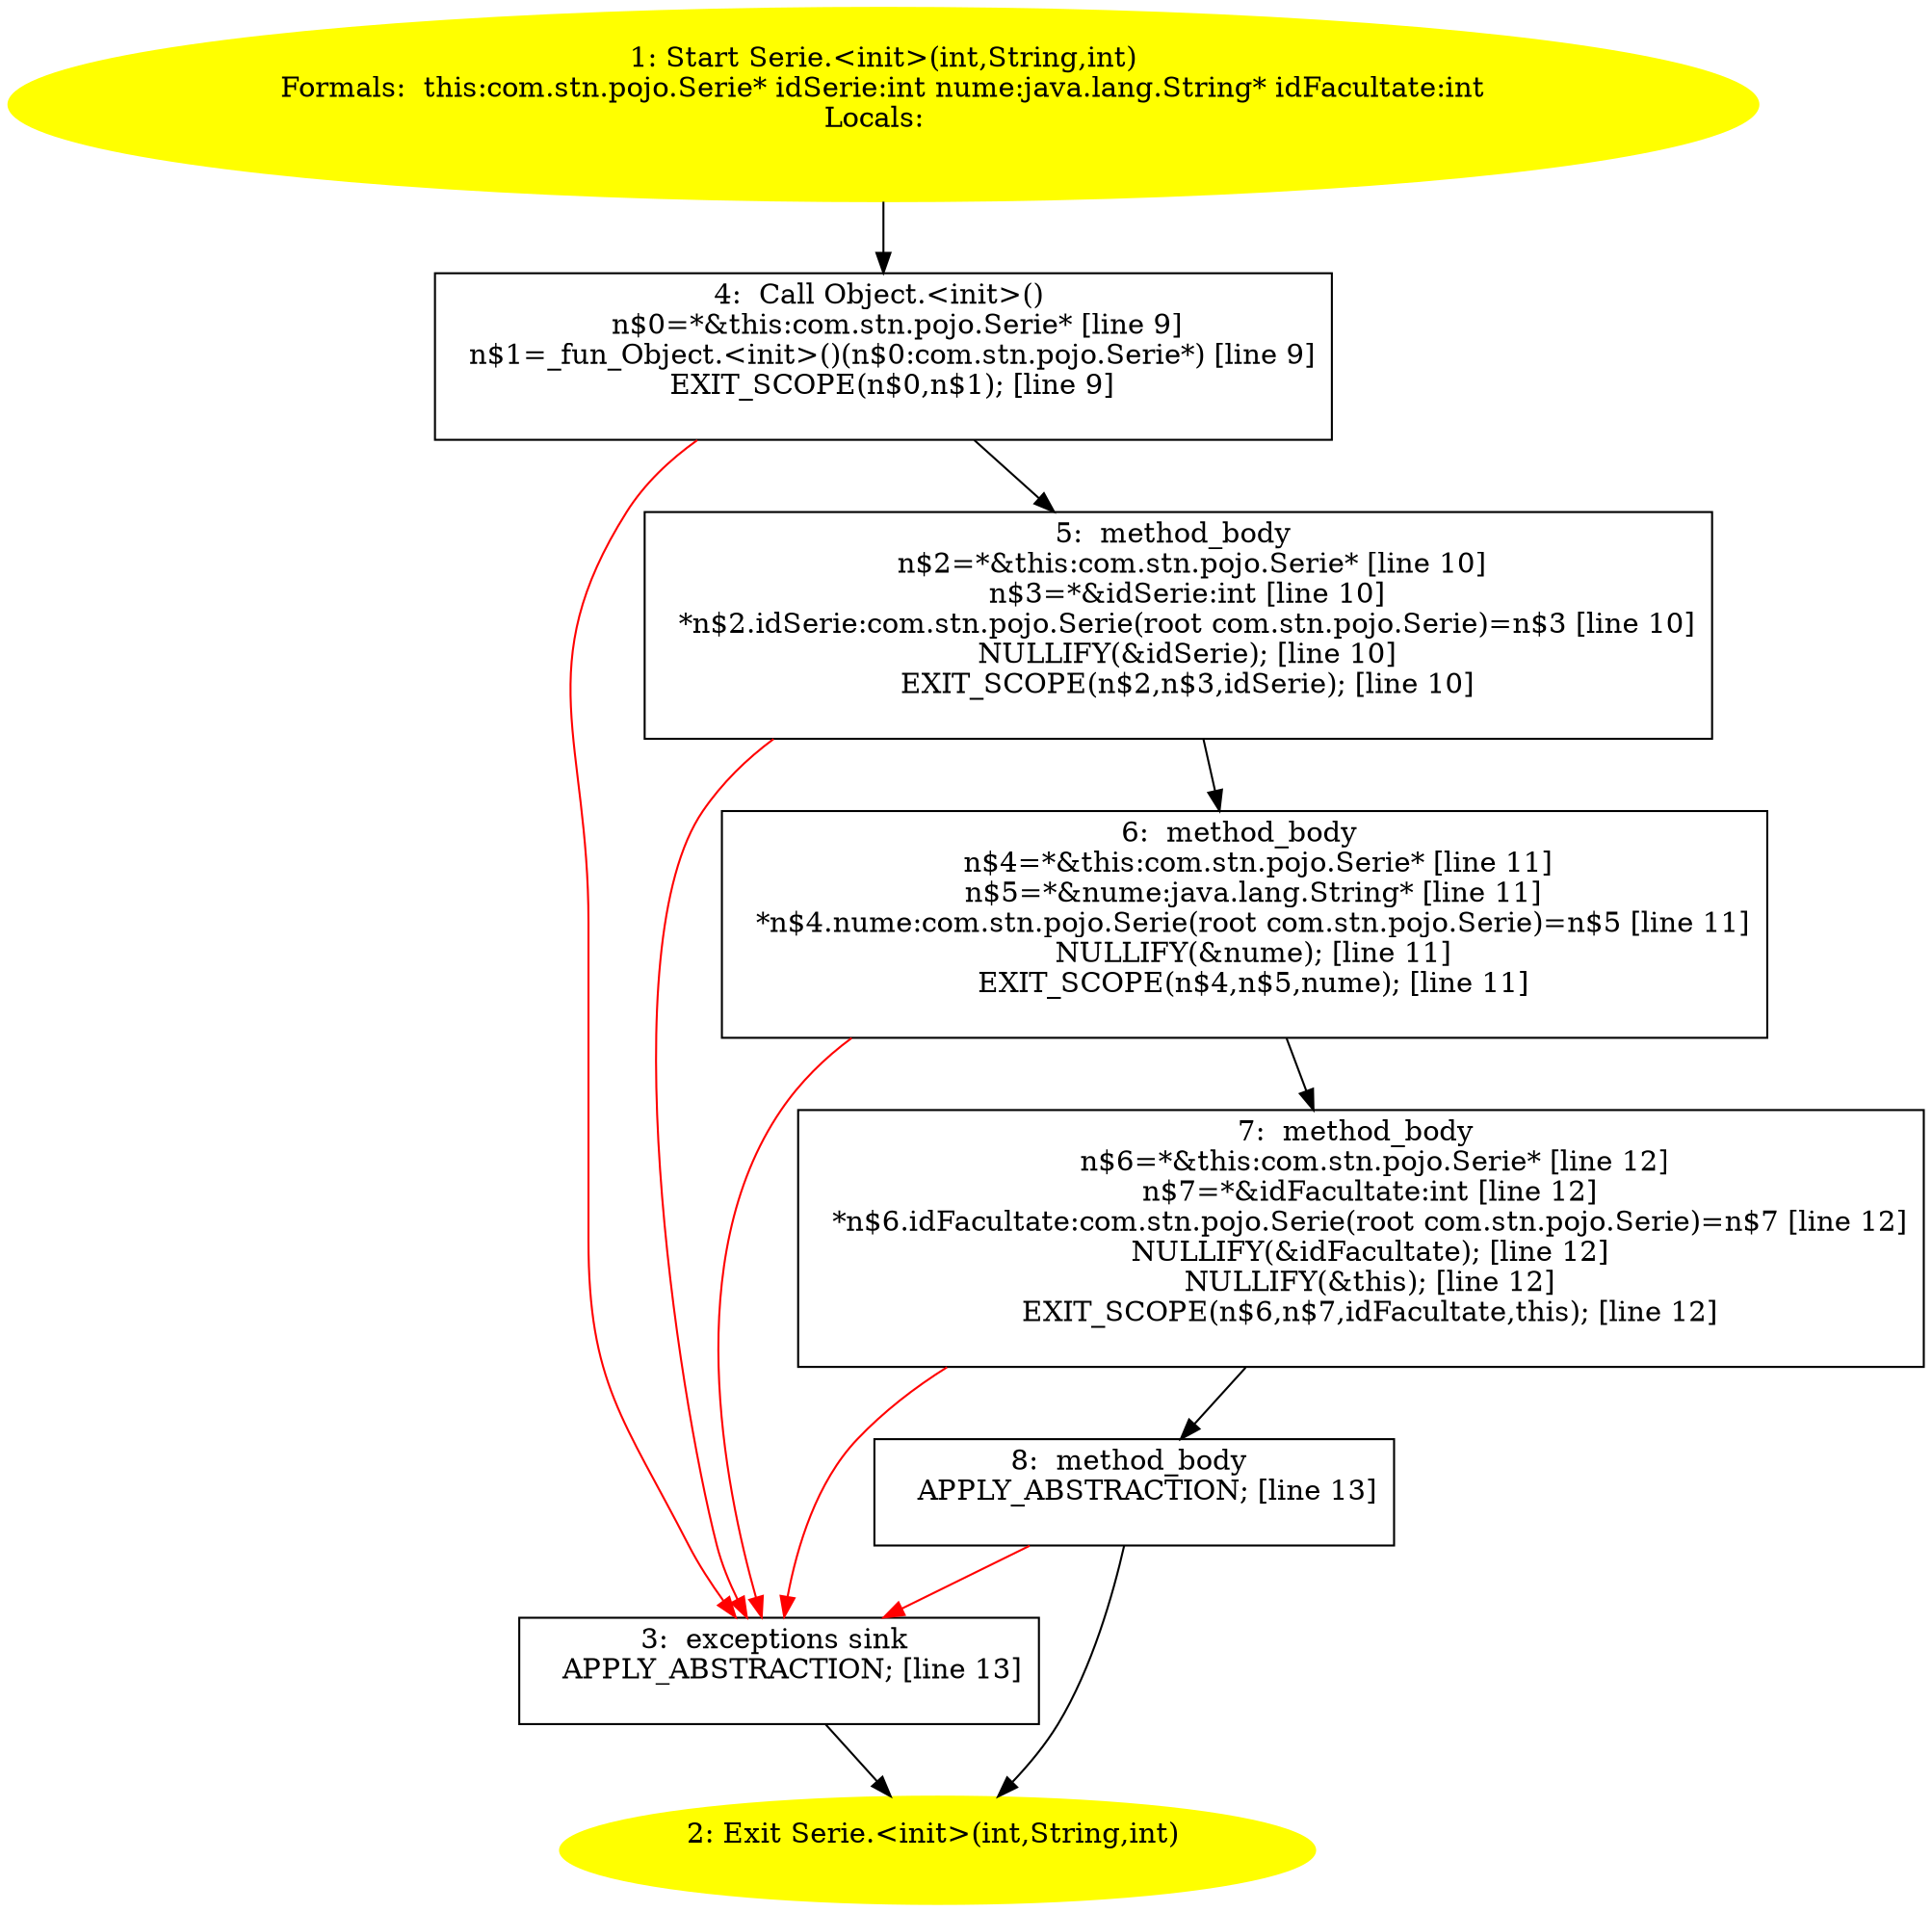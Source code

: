 /* @generated */
digraph cfg {
"com.stn.pojo.Serie.<init>(int,java.lang.String,int).908f5310364379c7f62677369fef1d7f_1" [label="1: Start Serie.<init>(int,String,int)\nFormals:  this:com.stn.pojo.Serie* idSerie:int nume:java.lang.String* idFacultate:int\nLocals:  \n  " color=yellow style=filled]
	

	 "com.stn.pojo.Serie.<init>(int,java.lang.String,int).908f5310364379c7f62677369fef1d7f_1" -> "com.stn.pojo.Serie.<init>(int,java.lang.String,int).908f5310364379c7f62677369fef1d7f_4" ;
"com.stn.pojo.Serie.<init>(int,java.lang.String,int).908f5310364379c7f62677369fef1d7f_2" [label="2: Exit Serie.<init>(int,String,int) \n  " color=yellow style=filled]
	

"com.stn.pojo.Serie.<init>(int,java.lang.String,int).908f5310364379c7f62677369fef1d7f_3" [label="3:  exceptions sink \n   APPLY_ABSTRACTION; [line 13]\n " shape="box"]
	

	 "com.stn.pojo.Serie.<init>(int,java.lang.String,int).908f5310364379c7f62677369fef1d7f_3" -> "com.stn.pojo.Serie.<init>(int,java.lang.String,int).908f5310364379c7f62677369fef1d7f_2" ;
"com.stn.pojo.Serie.<init>(int,java.lang.String,int).908f5310364379c7f62677369fef1d7f_4" [label="4:  Call Object.<init>() \n   n$0=*&this:com.stn.pojo.Serie* [line 9]\n  n$1=_fun_Object.<init>()(n$0:com.stn.pojo.Serie*) [line 9]\n  EXIT_SCOPE(n$0,n$1); [line 9]\n " shape="box"]
	

	 "com.stn.pojo.Serie.<init>(int,java.lang.String,int).908f5310364379c7f62677369fef1d7f_4" -> "com.stn.pojo.Serie.<init>(int,java.lang.String,int).908f5310364379c7f62677369fef1d7f_5" ;
	 "com.stn.pojo.Serie.<init>(int,java.lang.String,int).908f5310364379c7f62677369fef1d7f_4" -> "com.stn.pojo.Serie.<init>(int,java.lang.String,int).908f5310364379c7f62677369fef1d7f_3" [color="red" ];
"com.stn.pojo.Serie.<init>(int,java.lang.String,int).908f5310364379c7f62677369fef1d7f_5" [label="5:  method_body \n   n$2=*&this:com.stn.pojo.Serie* [line 10]\n  n$3=*&idSerie:int [line 10]\n  *n$2.idSerie:com.stn.pojo.Serie(root com.stn.pojo.Serie)=n$3 [line 10]\n  NULLIFY(&idSerie); [line 10]\n  EXIT_SCOPE(n$2,n$3,idSerie); [line 10]\n " shape="box"]
	

	 "com.stn.pojo.Serie.<init>(int,java.lang.String,int).908f5310364379c7f62677369fef1d7f_5" -> "com.stn.pojo.Serie.<init>(int,java.lang.String,int).908f5310364379c7f62677369fef1d7f_6" ;
	 "com.stn.pojo.Serie.<init>(int,java.lang.String,int).908f5310364379c7f62677369fef1d7f_5" -> "com.stn.pojo.Serie.<init>(int,java.lang.String,int).908f5310364379c7f62677369fef1d7f_3" [color="red" ];
"com.stn.pojo.Serie.<init>(int,java.lang.String,int).908f5310364379c7f62677369fef1d7f_6" [label="6:  method_body \n   n$4=*&this:com.stn.pojo.Serie* [line 11]\n  n$5=*&nume:java.lang.String* [line 11]\n  *n$4.nume:com.stn.pojo.Serie(root com.stn.pojo.Serie)=n$5 [line 11]\n  NULLIFY(&nume); [line 11]\n  EXIT_SCOPE(n$4,n$5,nume); [line 11]\n " shape="box"]
	

	 "com.stn.pojo.Serie.<init>(int,java.lang.String,int).908f5310364379c7f62677369fef1d7f_6" -> "com.stn.pojo.Serie.<init>(int,java.lang.String,int).908f5310364379c7f62677369fef1d7f_7" ;
	 "com.stn.pojo.Serie.<init>(int,java.lang.String,int).908f5310364379c7f62677369fef1d7f_6" -> "com.stn.pojo.Serie.<init>(int,java.lang.String,int).908f5310364379c7f62677369fef1d7f_3" [color="red" ];
"com.stn.pojo.Serie.<init>(int,java.lang.String,int).908f5310364379c7f62677369fef1d7f_7" [label="7:  method_body \n   n$6=*&this:com.stn.pojo.Serie* [line 12]\n  n$7=*&idFacultate:int [line 12]\n  *n$6.idFacultate:com.stn.pojo.Serie(root com.stn.pojo.Serie)=n$7 [line 12]\n  NULLIFY(&idFacultate); [line 12]\n  NULLIFY(&this); [line 12]\n  EXIT_SCOPE(n$6,n$7,idFacultate,this); [line 12]\n " shape="box"]
	

	 "com.stn.pojo.Serie.<init>(int,java.lang.String,int).908f5310364379c7f62677369fef1d7f_7" -> "com.stn.pojo.Serie.<init>(int,java.lang.String,int).908f5310364379c7f62677369fef1d7f_8" ;
	 "com.stn.pojo.Serie.<init>(int,java.lang.String,int).908f5310364379c7f62677369fef1d7f_7" -> "com.stn.pojo.Serie.<init>(int,java.lang.String,int).908f5310364379c7f62677369fef1d7f_3" [color="red" ];
"com.stn.pojo.Serie.<init>(int,java.lang.String,int).908f5310364379c7f62677369fef1d7f_8" [label="8:  method_body \n   APPLY_ABSTRACTION; [line 13]\n " shape="box"]
	

	 "com.stn.pojo.Serie.<init>(int,java.lang.String,int).908f5310364379c7f62677369fef1d7f_8" -> "com.stn.pojo.Serie.<init>(int,java.lang.String,int).908f5310364379c7f62677369fef1d7f_2" ;
	 "com.stn.pojo.Serie.<init>(int,java.lang.String,int).908f5310364379c7f62677369fef1d7f_8" -> "com.stn.pojo.Serie.<init>(int,java.lang.String,int).908f5310364379c7f62677369fef1d7f_3" [color="red" ];
}
